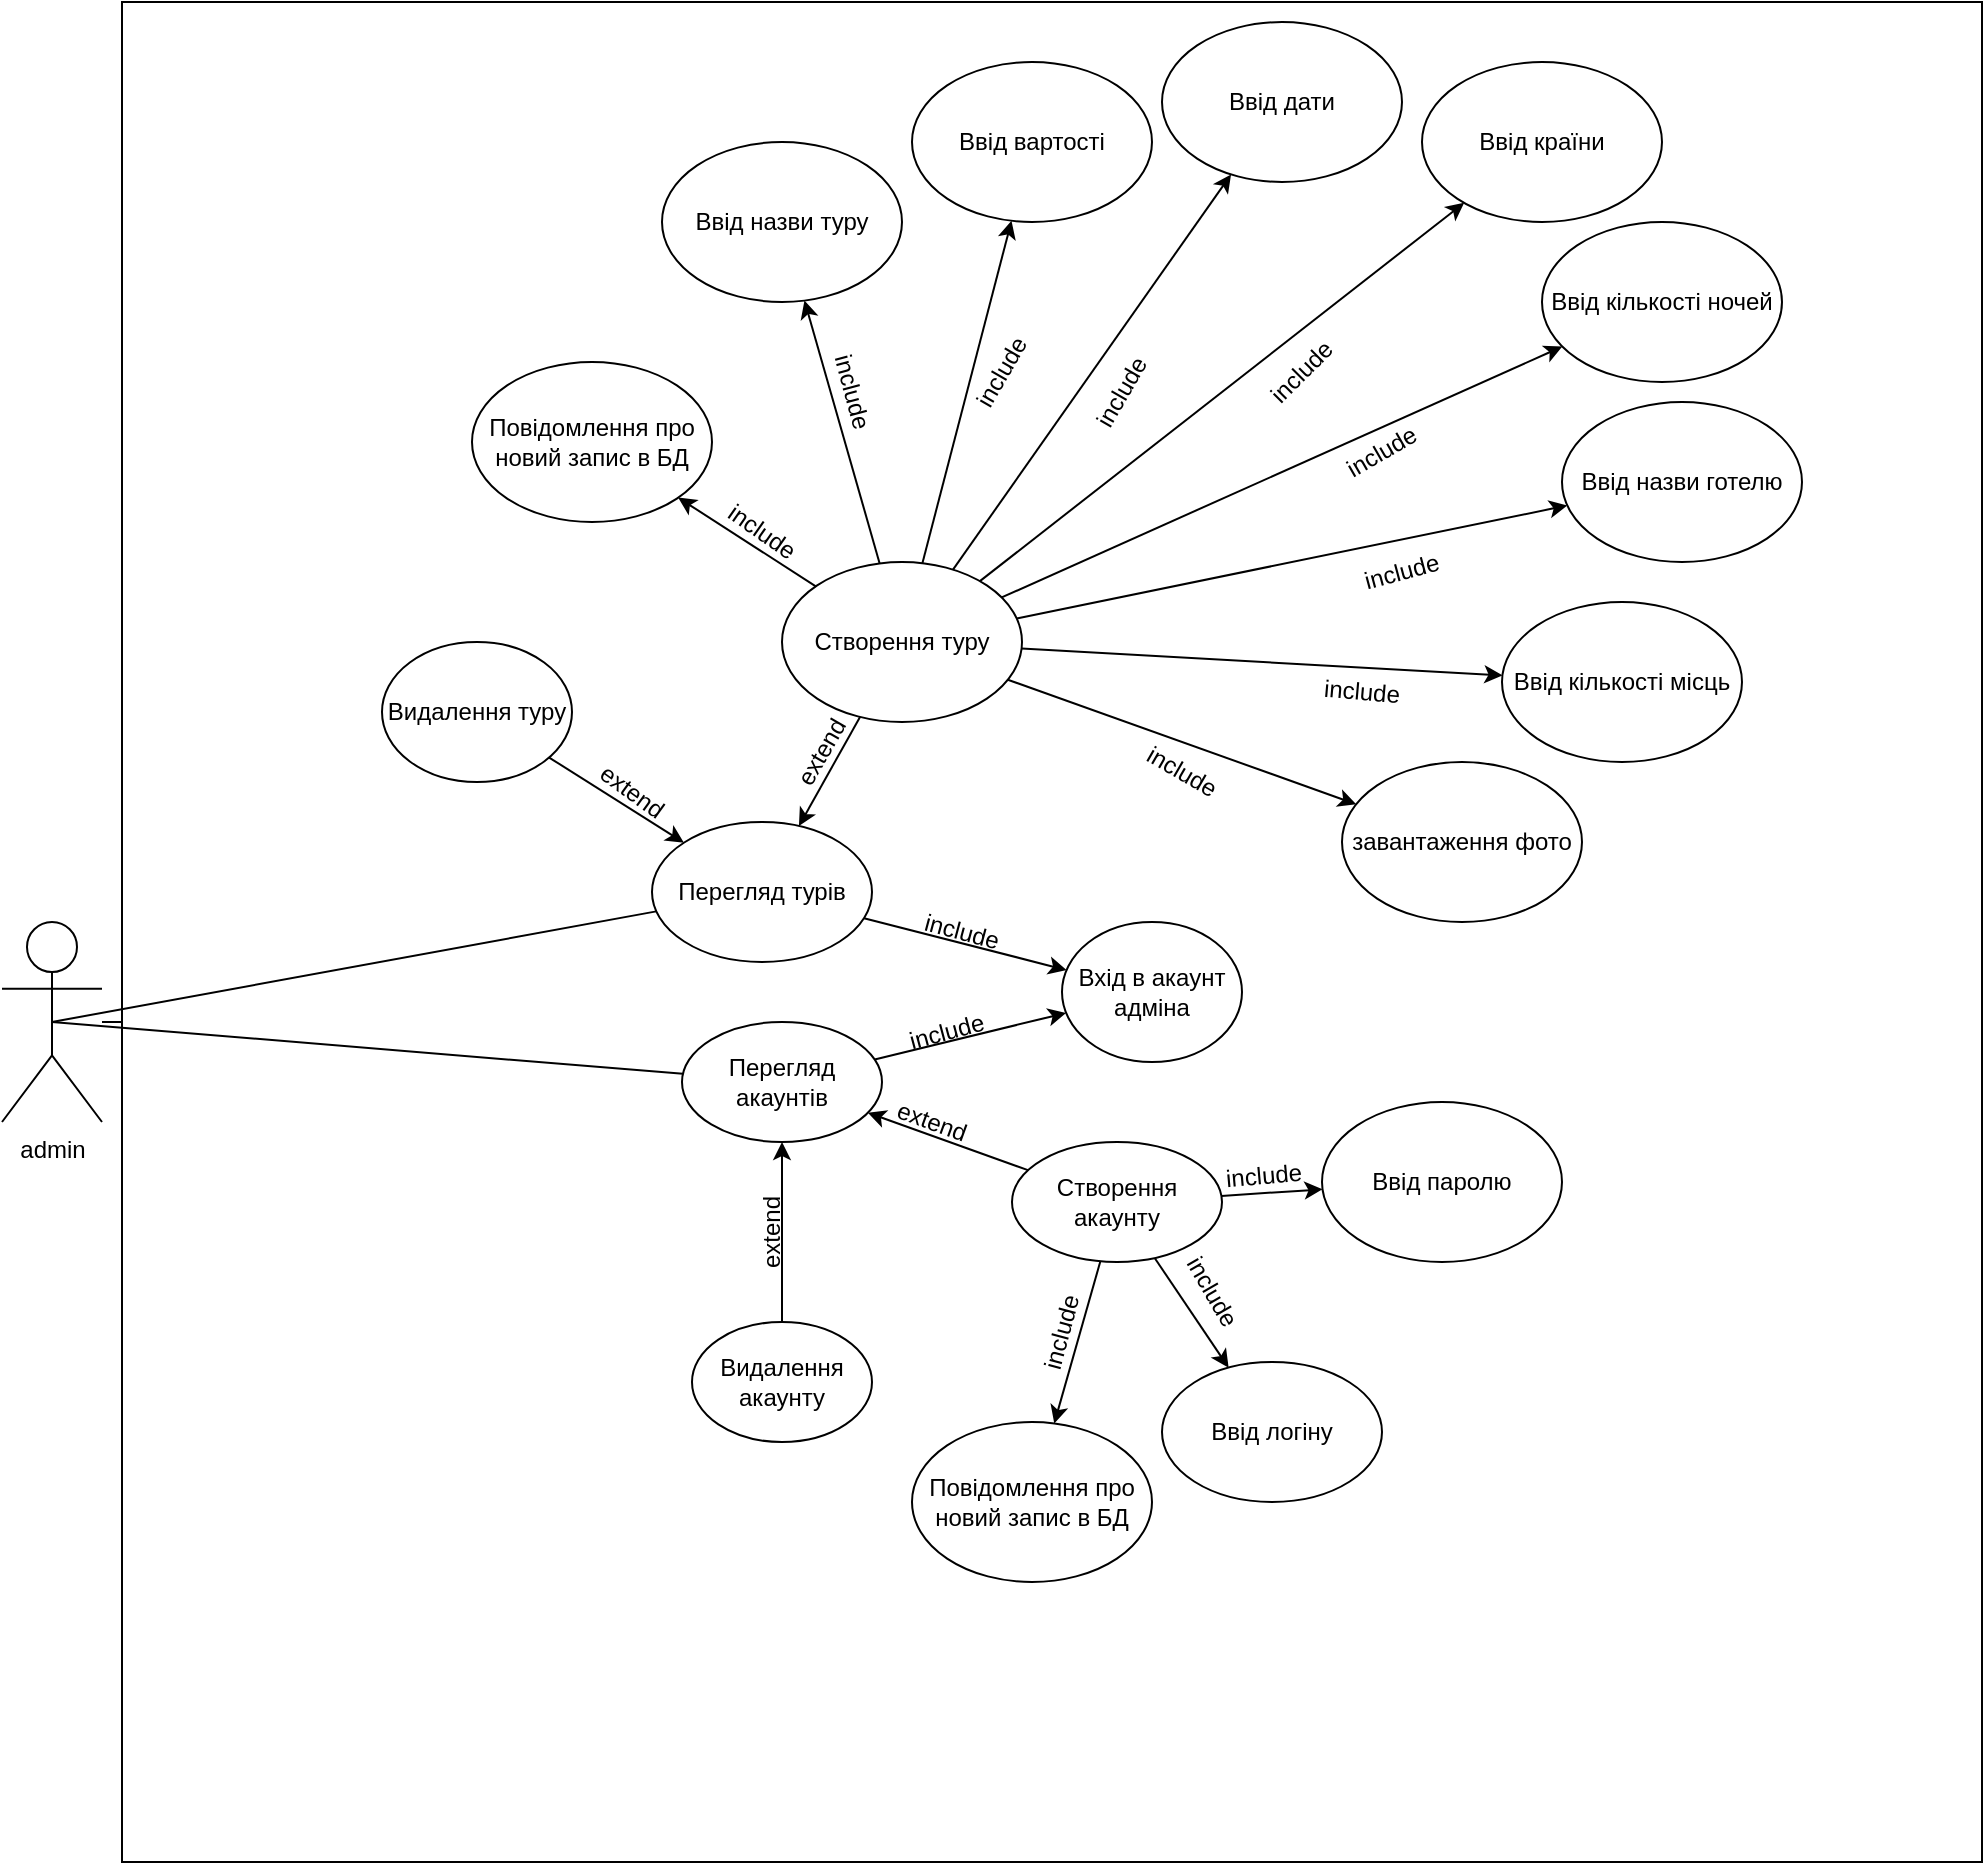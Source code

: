 <mxfile version="17.4.0" type="device"><diagram id="UEVdU_IZiViF6qFk-1Wg" name="Page-1"><mxGraphModel dx="1590" dy="1893" grid="1" gridSize="10" guides="1" tooltips="1" connect="1" arrows="1" fold="1" page="1" pageScale="1" pageWidth="850" pageHeight="1100" math="0" shadow="0"><root><mxCell id="0"/><mxCell id="1" parent="0"/><mxCell id="1fTfaqehVYKPbgt9W-H_-1" value="" style="edgeStyle=orthogonalEdgeStyle;rounded=0;orthogonalLoop=1;jettySize=auto;html=1;" edge="1" parent="1" source="k7yW_K08geX59g8qunFC-1" target="k7yW_K08geX59g8qunFC-2"><mxGeometry relative="1" as="geometry"/></mxCell><mxCell id="1fTfaqehVYKPbgt9W-H_-2" value="" style="edgeStyle=orthogonalEdgeStyle;rounded=0;orthogonalLoop=1;jettySize=auto;html=1;" edge="1" parent="1" source="k7yW_K08geX59g8qunFC-1" target="k7yW_K08geX59g8qunFC-2"><mxGeometry relative="1" as="geometry"/></mxCell><mxCell id="k7yW_K08geX59g8qunFC-1" value="admin" style="shape=umlActor;verticalLabelPosition=bottom;verticalAlign=top;html=1;outlineConnect=0;" parent="1" vertex="1"><mxGeometry x="20" y="260" width="50" height="100" as="geometry"/></mxCell><mxCell id="k7yW_K08geX59g8qunFC-2" value="" style="whiteSpace=wrap;html=1;aspect=fixed;" parent="1" vertex="1"><mxGeometry x="80" y="-200" width="930" height="930" as="geometry"/></mxCell><mxCell id="k7yW_K08geX59g8qunFC-3" value="Перегляд акаунтів" style="ellipse;whiteSpace=wrap;html=1;" parent="1" vertex="1"><mxGeometry x="360" y="310" width="100" height="60" as="geometry"/></mxCell><mxCell id="k7yW_K08geX59g8qunFC-4" value="Перегляд турів" style="ellipse;whiteSpace=wrap;html=1;" parent="1" vertex="1"><mxGeometry x="345" y="210" width="110" height="70" as="geometry"/></mxCell><mxCell id="k7yW_K08geX59g8qunFC-5" value="Видалення акаунту" style="ellipse;whiteSpace=wrap;html=1;" parent="1" vertex="1"><mxGeometry x="365" y="460" width="90" height="60" as="geometry"/></mxCell><mxCell id="k7yW_K08geX59g8qunFC-6" value="Створення акаунту" style="ellipse;whiteSpace=wrap;html=1;" parent="1" vertex="1"><mxGeometry x="525" y="370" width="105" height="60" as="geometry"/></mxCell><mxCell id="k7yW_K08geX59g8qunFC-7" value="" style="endArrow=none;html=1;rounded=0;exitX=0.5;exitY=0.5;exitDx=0;exitDy=0;exitPerimeter=0;" parent="1" source="k7yW_K08geX59g8qunFC-1" target="k7yW_K08geX59g8qunFC-3" edge="1"><mxGeometry width="50" height="50" relative="1" as="geometry"><mxPoint x="230" y="380" as="sourcePoint"/><mxPoint x="280" y="330" as="targetPoint"/></mxGeometry></mxCell><mxCell id="k7yW_K08geX59g8qunFC-8" value="" style="endArrow=none;html=1;rounded=0;exitX=0.5;exitY=0.5;exitDx=0;exitDy=0;exitPerimeter=0;" parent="1" source="k7yW_K08geX59g8qunFC-1" target="k7yW_K08geX59g8qunFC-4" edge="1"><mxGeometry width="50" height="50" relative="1" as="geometry"><mxPoint x="220" y="340" as="sourcePoint"/><mxPoint x="270" y="290" as="targetPoint"/></mxGeometry></mxCell><mxCell id="k7yW_K08geX59g8qunFC-9" value="Вхід в акаунт адміна" style="ellipse;whiteSpace=wrap;html=1;" parent="1" vertex="1"><mxGeometry x="550" y="260" width="90" height="70" as="geometry"/></mxCell><mxCell id="k7yW_K08geX59g8qunFC-10" value="Ввід логіну" style="ellipse;whiteSpace=wrap;html=1;" parent="1" vertex="1"><mxGeometry x="600" y="480" width="110" height="70" as="geometry"/></mxCell><mxCell id="k7yW_K08geX59g8qunFC-11" value="Ввід паролю" style="ellipse;whiteSpace=wrap;html=1;" parent="1" vertex="1"><mxGeometry x="680" y="350" width="120" height="80" as="geometry"/></mxCell><mxCell id="k7yW_K08geX59g8qunFC-12" value="" style="endArrow=classic;html=1;rounded=0;" parent="1" source="k7yW_K08geX59g8qunFC-3" target="k7yW_K08geX59g8qunFC-9" edge="1"><mxGeometry width="50" height="50" relative="1" as="geometry"><mxPoint x="450" y="390" as="sourcePoint"/><mxPoint x="500" y="340" as="targetPoint"/></mxGeometry></mxCell><mxCell id="k7yW_K08geX59g8qunFC-13" value="" style="endArrow=classic;html=1;rounded=0;" parent="1" source="k7yW_K08geX59g8qunFC-4" target="k7yW_K08geX59g8qunFC-9" edge="1"><mxGeometry width="50" height="50" relative="1" as="geometry"><mxPoint x="500" y="240" as="sourcePoint"/><mxPoint x="550" y="190" as="targetPoint"/></mxGeometry></mxCell><mxCell id="k7yW_K08geX59g8qunFC-18" value="" style="endArrow=classic;html=1;rounded=0;" parent="1" source="k7yW_K08geX59g8qunFC-6" target="k7yW_K08geX59g8qunFC-10" edge="1"><mxGeometry width="50" height="50" relative="1" as="geometry"><mxPoint x="460" y="500" as="sourcePoint"/><mxPoint x="510" y="450" as="targetPoint"/></mxGeometry></mxCell><mxCell id="k7yW_K08geX59g8qunFC-19" value="" style="endArrow=classic;html=1;rounded=0;" parent="1" source="k7yW_K08geX59g8qunFC-6" target="k7yW_K08geX59g8qunFC-11" edge="1"><mxGeometry width="50" height="50" relative="1" as="geometry"><mxPoint x="600" y="310" as="sourcePoint"/><mxPoint x="650" y="260" as="targetPoint"/></mxGeometry></mxCell><mxCell id="k7yW_K08geX59g8qunFC-20" value="Видалення туру" style="ellipse;whiteSpace=wrap;html=1;" parent="1" vertex="1"><mxGeometry x="210" y="120" width="95" height="70" as="geometry"/></mxCell><mxCell id="k7yW_K08geX59g8qunFC-21" value="Створення туру" style="ellipse;whiteSpace=wrap;html=1;" parent="1" vertex="1"><mxGeometry x="410" y="80" width="120" height="80" as="geometry"/></mxCell><mxCell id="k7yW_K08geX59g8qunFC-24" value="Ввід назви туру" style="ellipse;whiteSpace=wrap;html=1;" parent="1" vertex="1"><mxGeometry x="350" y="-130" width="120" height="80" as="geometry"/></mxCell><mxCell id="k7yW_K08geX59g8qunFC-25" value="Ввід вартості" style="ellipse;whiteSpace=wrap;html=1;" parent="1" vertex="1"><mxGeometry x="475" y="-170" width="120" height="80" as="geometry"/></mxCell><mxCell id="k7yW_K08geX59g8qunFC-26" value="Ввід дати" style="ellipse;whiteSpace=wrap;html=1;" parent="1" vertex="1"><mxGeometry x="600" y="-190" width="120" height="80" as="geometry"/></mxCell><mxCell id="k7yW_K08geX59g8qunFC-27" value="Ввід країни" style="ellipse;whiteSpace=wrap;html=1;" parent="1" vertex="1"><mxGeometry x="730" y="-170" width="120" height="80" as="geometry"/></mxCell><mxCell id="k7yW_K08geX59g8qunFC-28" value="Ввід кількості ночей" style="ellipse;whiteSpace=wrap;html=1;" parent="1" vertex="1"><mxGeometry x="790" y="-90" width="120" height="80" as="geometry"/></mxCell><mxCell id="k7yW_K08geX59g8qunFC-29" value="Ввід назви готелю" style="ellipse;whiteSpace=wrap;html=1;" parent="1" vertex="1"><mxGeometry x="800" width="120" height="80" as="geometry"/></mxCell><mxCell id="k7yW_K08geX59g8qunFC-30" value="Ввід кількості місць" style="ellipse;whiteSpace=wrap;html=1;" parent="1" vertex="1"><mxGeometry x="770" y="100" width="120" height="80" as="geometry"/></mxCell><mxCell id="k7yW_K08geX59g8qunFC-31" value="" style="endArrow=classic;html=1;rounded=0;" parent="1" source="k7yW_K08geX59g8qunFC-21" target="k7yW_K08geX59g8qunFC-24" edge="1"><mxGeometry width="50" height="50" relative="1" as="geometry"><mxPoint x="530" y="90" as="sourcePoint"/><mxPoint x="580" y="40" as="targetPoint"/></mxGeometry></mxCell><mxCell id="k7yW_K08geX59g8qunFC-32" value="" style="endArrow=classic;html=1;rounded=0;" parent="1" source="k7yW_K08geX59g8qunFC-21" target="k7yW_K08geX59g8qunFC-25" edge="1"><mxGeometry width="50" height="50" relative="1" as="geometry"><mxPoint x="510" y="80" as="sourcePoint"/><mxPoint x="560" y="30" as="targetPoint"/></mxGeometry></mxCell><mxCell id="k7yW_K08geX59g8qunFC-33" value="" style="endArrow=classic;html=1;rounded=0;" parent="1" source="k7yW_K08geX59g8qunFC-21" target="k7yW_K08geX59g8qunFC-26" edge="1"><mxGeometry width="50" height="50" relative="1" as="geometry"><mxPoint x="550" y="80" as="sourcePoint"/><mxPoint x="600" y="30" as="targetPoint"/></mxGeometry></mxCell><mxCell id="k7yW_K08geX59g8qunFC-34" value="" style="endArrow=classic;html=1;rounded=0;" parent="1" source="k7yW_K08geX59g8qunFC-21" target="k7yW_K08geX59g8qunFC-27" edge="1"><mxGeometry width="50" height="50" relative="1" as="geometry"><mxPoint x="570" y="80" as="sourcePoint"/><mxPoint x="620" y="30" as="targetPoint"/></mxGeometry></mxCell><mxCell id="k7yW_K08geX59g8qunFC-35" value="" style="endArrow=classic;html=1;rounded=0;" parent="1" source="k7yW_K08geX59g8qunFC-21" target="k7yW_K08geX59g8qunFC-28" edge="1"><mxGeometry width="50" height="50" relative="1" as="geometry"><mxPoint x="580" y="120" as="sourcePoint"/><mxPoint x="630" y="70" as="targetPoint"/></mxGeometry></mxCell><mxCell id="k7yW_K08geX59g8qunFC-36" value="" style="endArrow=classic;html=1;rounded=0;" parent="1" source="k7yW_K08geX59g8qunFC-21" target="k7yW_K08geX59g8qunFC-29" edge="1"><mxGeometry width="50" height="50" relative="1" as="geometry"><mxPoint x="580" y="160" as="sourcePoint"/><mxPoint x="630" y="110" as="targetPoint"/></mxGeometry></mxCell><mxCell id="k7yW_K08geX59g8qunFC-37" value="" style="endArrow=classic;html=1;rounded=0;" parent="1" source="k7yW_K08geX59g8qunFC-21" target="k7yW_K08geX59g8qunFC-30" edge="1"><mxGeometry width="50" height="50" relative="1" as="geometry"><mxPoint x="470" y="210" as="sourcePoint"/><mxPoint x="520" y="160" as="targetPoint"/></mxGeometry></mxCell><mxCell id="k7yW_K08geX59g8qunFC-39" value="include" style="text;html=1;strokeColor=none;fillColor=none;align=center;verticalAlign=middle;whiteSpace=wrap;rounded=0;rotation=-15;" parent="1" vertex="1"><mxGeometry x="465" y="300" width="55" height="30" as="geometry"/></mxCell><mxCell id="k7yW_K08geX59g8qunFC-40" value="include" style="text;html=1;strokeColor=none;fillColor=none;align=center;verticalAlign=middle;whiteSpace=wrap;rounded=0;rotation=15;" parent="1" vertex="1"><mxGeometry x="470" y="250" width="60" height="30" as="geometry"/></mxCell><mxCell id="k7yW_K08geX59g8qunFC-41" value="" style="endArrow=classic;html=1;rounded=0;" parent="1" source="k7yW_K08geX59g8qunFC-5" target="k7yW_K08geX59g8qunFC-3" edge="1"><mxGeometry width="50" height="50" relative="1" as="geometry"><mxPoint x="480" y="510" as="sourcePoint"/><mxPoint x="530" y="460" as="targetPoint"/></mxGeometry></mxCell><mxCell id="k7yW_K08geX59g8qunFC-42" value="" style="endArrow=classic;html=1;rounded=0;" parent="1" source="k7yW_K08geX59g8qunFC-6" target="k7yW_K08geX59g8qunFC-3" edge="1"><mxGeometry width="50" height="50" relative="1" as="geometry"><mxPoint x="460" y="480" as="sourcePoint"/><mxPoint x="510" y="430" as="targetPoint"/></mxGeometry></mxCell><mxCell id="k7yW_K08geX59g8qunFC-43" value="extend" style="text;html=1;strokeColor=none;fillColor=none;align=center;verticalAlign=middle;whiteSpace=wrap;rounded=0;rotation=-90;" parent="1" vertex="1"><mxGeometry x="375" y="400" width="60" height="30" as="geometry"/></mxCell><mxCell id="k7yW_K08geX59g8qunFC-44" value="extend" style="text;html=1;strokeColor=none;fillColor=none;align=center;verticalAlign=middle;whiteSpace=wrap;rounded=0;rotation=20;" parent="1" vertex="1"><mxGeometry x="455" y="345" width="60" height="30" as="geometry"/></mxCell><mxCell id="k7yW_K08geX59g8qunFC-45" value="" style="endArrow=classic;html=1;rounded=0;" parent="1" source="k7yW_K08geX59g8qunFC-20" target="k7yW_K08geX59g8qunFC-4" edge="1"><mxGeometry width="50" height="50" relative="1" as="geometry"><mxPoint x="180" y="250" as="sourcePoint"/><mxPoint x="230" y="200" as="targetPoint"/></mxGeometry></mxCell><mxCell id="k7yW_K08geX59g8qunFC-46" value="" style="endArrow=classic;html=1;rounded=0;" parent="1" source="k7yW_K08geX59g8qunFC-21" target="k7yW_K08geX59g8qunFC-4" edge="1"><mxGeometry width="50" height="50" relative="1" as="geometry"><mxPoint x="340" y="170" as="sourcePoint"/><mxPoint x="390" y="120" as="targetPoint"/></mxGeometry></mxCell><mxCell id="k7yW_K08geX59g8qunFC-49" value="extend" style="text;html=1;strokeColor=none;fillColor=none;align=center;verticalAlign=middle;whiteSpace=wrap;rounded=0;rotation=-60;" parent="1" vertex="1"><mxGeometry x="400" y="160" width="60" height="30" as="geometry"/></mxCell><mxCell id="k7yW_K08geX59g8qunFC-50" value="extend" style="text;html=1;strokeColor=none;fillColor=none;align=center;verticalAlign=middle;whiteSpace=wrap;rounded=0;rotation=36;" parent="1" vertex="1"><mxGeometry x="305" y="180" width="60" height="30" as="geometry"/></mxCell><mxCell id="k7yW_K08geX59g8qunFC-51" value="Повідомлення про новий запис в БД" style="ellipse;whiteSpace=wrap;html=1;" parent="1" vertex="1"><mxGeometry x="475" y="510" width="120" height="80" as="geometry"/></mxCell><mxCell id="k7yW_K08geX59g8qunFC-52" value="" style="endArrow=classic;html=1;rounded=0;" parent="1" source="k7yW_K08geX59g8qunFC-6" target="k7yW_K08geX59g8qunFC-51" edge="1"><mxGeometry width="50" height="50" relative="1" as="geometry"><mxPoint x="450" y="460" as="sourcePoint"/><mxPoint x="500" y="410" as="targetPoint"/></mxGeometry></mxCell><mxCell id="k7yW_K08geX59g8qunFC-53" value="include" style="text;html=1;strokeColor=none;fillColor=none;align=center;verticalAlign=middle;whiteSpace=wrap;rounded=0;rotation=-75;" parent="1" vertex="1"><mxGeometry x="520" y="450" width="60" height="30" as="geometry"/></mxCell><mxCell id="k7yW_K08geX59g8qunFC-54" value="Повідомлення про новий запис в БД" style="ellipse;whiteSpace=wrap;html=1;" parent="1" vertex="1"><mxGeometry x="255" y="-20" width="120" height="80" as="geometry"/></mxCell><mxCell id="k7yW_K08geX59g8qunFC-58" value="" style="endArrow=classic;html=1;rounded=0;" parent="1" source="k7yW_K08geX59g8qunFC-21" target="k7yW_K08geX59g8qunFC-54" edge="1"><mxGeometry width="50" height="50" relative="1" as="geometry"><mxPoint x="340" y="150" as="sourcePoint"/><mxPoint x="390" y="100" as="targetPoint"/></mxGeometry></mxCell><mxCell id="k7yW_K08geX59g8qunFC-59" value="include" style="text;html=1;strokeColor=none;fillColor=none;align=center;verticalAlign=middle;whiteSpace=wrap;rounded=0;rotation=35;" parent="1" vertex="1"><mxGeometry x="370" y="50" width="60" height="30" as="geometry"/></mxCell><mxCell id="1fTfaqehVYKPbgt9W-H_-3" value="include" style="text;html=1;strokeColor=none;fillColor=none;align=center;verticalAlign=middle;whiteSpace=wrap;rounded=0;rotation=60;" vertex="1" parent="1"><mxGeometry x="595" y="430" width="60" height="30" as="geometry"/></mxCell><mxCell id="1fTfaqehVYKPbgt9W-H_-4" value="include" style="text;html=1;strokeColor=none;fillColor=none;align=center;verticalAlign=middle;whiteSpace=wrap;rounded=0;rotation=-5;" vertex="1" parent="1"><mxGeometry x="621" y="372" width="60" height="30" as="geometry"/></mxCell><mxCell id="1fTfaqehVYKPbgt9W-H_-5" value="include" style="text;html=1;strokeColor=none;fillColor=none;align=center;verticalAlign=middle;whiteSpace=wrap;rounded=0;rotation=75;" vertex="1" parent="1"><mxGeometry x="415" y="-20" width="60" height="30" as="geometry"/></mxCell><mxCell id="1fTfaqehVYKPbgt9W-H_-6" value="include" style="text;html=1;strokeColor=none;fillColor=none;align=center;verticalAlign=middle;whiteSpace=wrap;rounded=0;rotation=-60;" vertex="1" parent="1"><mxGeometry x="490" y="-30" width="60" height="30" as="geometry"/></mxCell><mxCell id="1fTfaqehVYKPbgt9W-H_-7" value="include" style="text;html=1;strokeColor=none;fillColor=none;align=center;verticalAlign=middle;whiteSpace=wrap;rounded=0;rotation=-60;" vertex="1" parent="1"><mxGeometry x="550" y="-20" width="60" height="30" as="geometry"/></mxCell><mxCell id="1fTfaqehVYKPbgt9W-H_-8" value="include" style="text;html=1;strokeColor=none;fillColor=none;align=center;verticalAlign=middle;whiteSpace=wrap;rounded=0;rotation=-45;" vertex="1" parent="1"><mxGeometry x="640" y="-30" width="60" height="30" as="geometry"/></mxCell><mxCell id="1fTfaqehVYKPbgt9W-H_-9" value="include" style="text;html=1;strokeColor=none;fillColor=none;align=center;verticalAlign=middle;whiteSpace=wrap;rounded=0;rotation=-30;" vertex="1" parent="1"><mxGeometry x="680" y="10" width="60" height="30" as="geometry"/></mxCell><mxCell id="1fTfaqehVYKPbgt9W-H_-10" value="include" style="text;html=1;strokeColor=none;fillColor=none;align=center;verticalAlign=middle;whiteSpace=wrap;rounded=0;rotation=-15;" vertex="1" parent="1"><mxGeometry x="690" y="70" width="60" height="30" as="geometry"/></mxCell><mxCell id="1fTfaqehVYKPbgt9W-H_-11" value="include" style="text;html=1;strokeColor=none;fillColor=none;align=center;verticalAlign=middle;whiteSpace=wrap;rounded=0;rotation=5;" vertex="1" parent="1"><mxGeometry x="670" y="130" width="60" height="30" as="geometry"/></mxCell><mxCell id="1fTfaqehVYKPbgt9W-H_-12" value="завантаження фото" style="ellipse;whiteSpace=wrap;html=1;" vertex="1" parent="1"><mxGeometry x="690" y="180" width="120" height="80" as="geometry"/></mxCell><mxCell id="1fTfaqehVYKPbgt9W-H_-13" value="" style="endArrow=classic;html=1;rounded=0;" edge="1" parent="1" source="k7yW_K08geX59g8qunFC-21" target="1fTfaqehVYKPbgt9W-H_-12"><mxGeometry width="50" height="50" relative="1" as="geometry"><mxPoint x="530" y="210" as="sourcePoint"/><mxPoint x="580" y="160" as="targetPoint"/></mxGeometry></mxCell><mxCell id="1fTfaqehVYKPbgt9W-H_-14" value="include" style="text;html=1;strokeColor=none;fillColor=none;align=center;verticalAlign=middle;whiteSpace=wrap;rounded=0;rotation=30;" vertex="1" parent="1"><mxGeometry x="580" y="170" width="60" height="30" as="geometry"/></mxCell></root></mxGraphModel></diagram></mxfile>